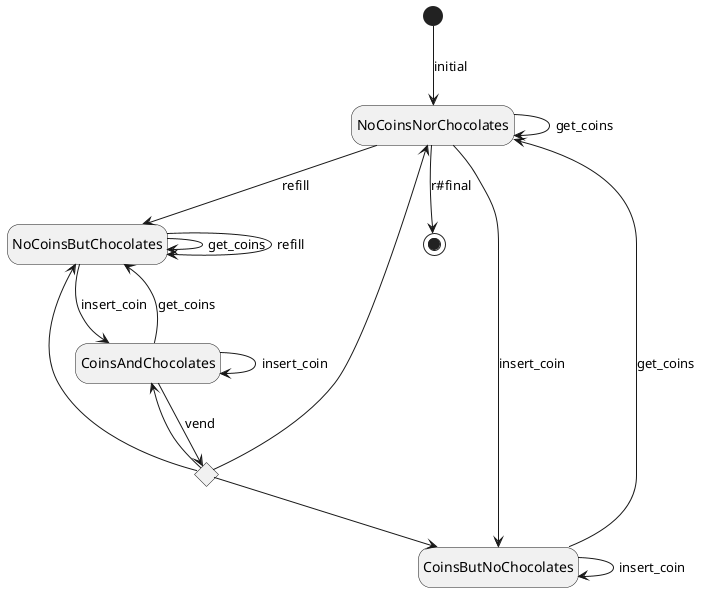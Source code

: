 @startuml
hide empty description
[*] --> NoCoinsNorChocolates : initial
state VendResult <<choice>>
VendResult --> CoinsAndChocolates
VendResult --> NoCoinsButChocolates
VendResult --> CoinsButNoChocolates
VendResult --> NoCoinsNorChocolates
NoCoinsButChocolates --> CoinsAndChocolates : insert_coin
NoCoinsButChocolates --> NoCoinsButChocolates : get_coins
NoCoinsButChocolates --> NoCoinsButChocolates : refill
CoinsButNoChocolates --> NoCoinsNorChocolates : get_coins
CoinsButNoChocolates --> CoinsButNoChocolates : insert_coin
CoinsAndChocolates --> NoCoinsButChocolates : get_coins
CoinsAndChocolates --> VendResult : vend
CoinsAndChocolates --> CoinsAndChocolates : insert_coin
NoCoinsNorChocolates --> CoinsButNoChocolates : insert_coin
NoCoinsNorChocolates --> NoCoinsNorChocolates : get_coins
NoCoinsNorChocolates --> [*] : r#final
NoCoinsNorChocolates --> NoCoinsButChocolates : refill
@end
